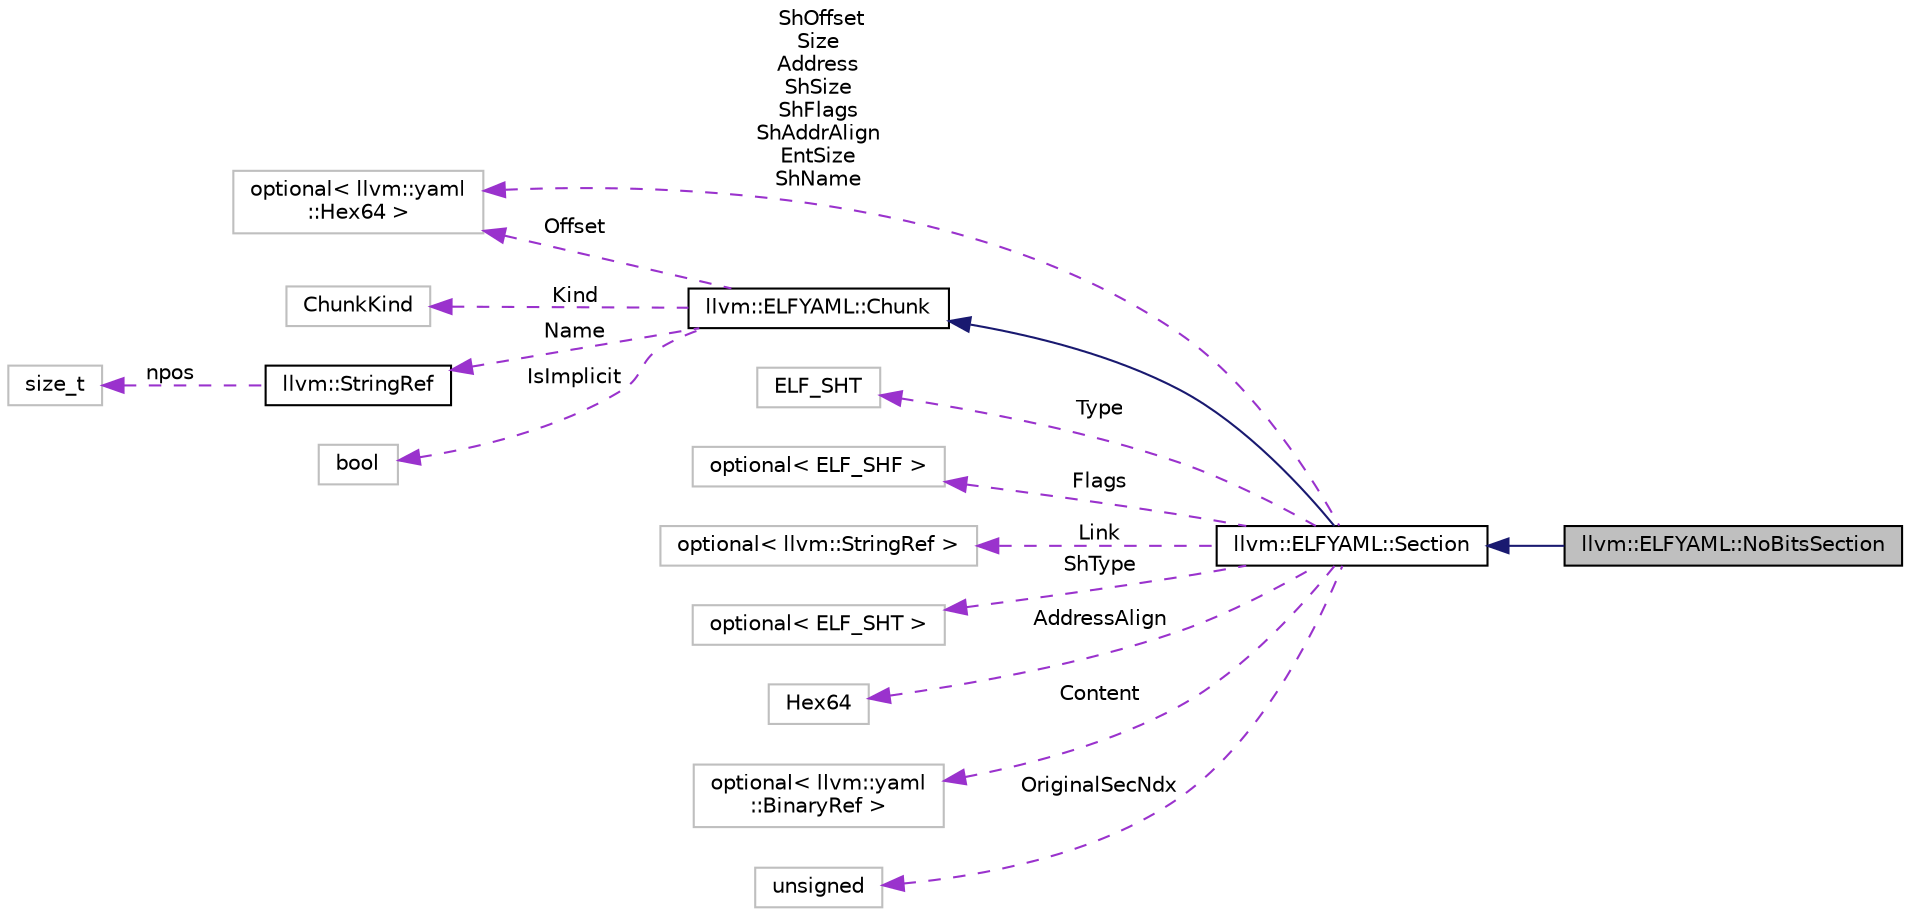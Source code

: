 digraph "llvm::ELFYAML::NoBitsSection"
{
 // LATEX_PDF_SIZE
  bgcolor="transparent";
  edge [fontname="Helvetica",fontsize="10",labelfontname="Helvetica",labelfontsize="10"];
  node [fontname="Helvetica",fontsize="10",shape=record];
  rankdir="LR";
  Node1 [label="llvm::ELFYAML::NoBitsSection",height=0.2,width=0.4,color="black", fillcolor="grey75", style="filled", fontcolor="black",tooltip=" "];
  Node2 -> Node1 [dir="back",color="midnightblue",fontsize="10",style="solid",fontname="Helvetica"];
  Node2 [label="llvm::ELFYAML::Section",height=0.2,width=0.4,color="black",URL="$structllvm_1_1ELFYAML_1_1Section.html",tooltip=" "];
  Node3 -> Node2 [dir="back",color="midnightblue",fontsize="10",style="solid",fontname="Helvetica"];
  Node3 [label="llvm::ELFYAML::Chunk",height=0.2,width=0.4,color="black",URL="$structllvm_1_1ELFYAML_1_1Chunk.html",tooltip=" "];
  Node4 -> Node3 [dir="back",color="darkorchid3",fontsize="10",style="dashed",label=" Kind" ,fontname="Helvetica"];
  Node4 [label="ChunkKind",height=0.2,width=0.4,color="grey75",tooltip=" "];
  Node5 -> Node3 [dir="back",color="darkorchid3",fontsize="10",style="dashed",label=" Offset" ,fontname="Helvetica"];
  Node5 [label="optional\< llvm::yaml\l::Hex64 \>",height=0.2,width=0.4,color="grey75",tooltip=" "];
  Node6 -> Node3 [dir="back",color="darkorchid3",fontsize="10",style="dashed",label=" IsImplicit" ,fontname="Helvetica"];
  Node6 [label="bool",height=0.2,width=0.4,color="grey75",tooltip=" "];
  Node7 -> Node3 [dir="back",color="darkorchid3",fontsize="10",style="dashed",label=" Name" ,fontname="Helvetica"];
  Node7 [label="llvm::StringRef",height=0.2,width=0.4,color="black",URL="$classllvm_1_1StringRef.html",tooltip="StringRef - Represent a constant reference to a string, i.e."];
  Node8 -> Node7 [dir="back",color="darkorchid3",fontsize="10",style="dashed",label=" npos" ,fontname="Helvetica"];
  Node8 [label="size_t",height=0.2,width=0.4,color="grey75",tooltip=" "];
  Node9 -> Node2 [dir="back",color="darkorchid3",fontsize="10",style="dashed",label=" Type" ,fontname="Helvetica"];
  Node9 [label="ELF_SHT",height=0.2,width=0.4,color="grey75",tooltip=" "];
  Node10 -> Node2 [dir="back",color="darkorchid3",fontsize="10",style="dashed",label=" Flags" ,fontname="Helvetica"];
  Node10 [label="optional\< ELF_SHF \>",height=0.2,width=0.4,color="grey75",tooltip=" "];
  Node11 -> Node2 [dir="back",color="darkorchid3",fontsize="10",style="dashed",label=" Link" ,fontname="Helvetica"];
  Node11 [label="optional\< llvm::StringRef \>",height=0.2,width=0.4,color="grey75",tooltip=" "];
  Node12 -> Node2 [dir="back",color="darkorchid3",fontsize="10",style="dashed",label=" ShType" ,fontname="Helvetica"];
  Node12 [label="optional\< ELF_SHT \>",height=0.2,width=0.4,color="grey75",tooltip=" "];
  Node13 -> Node2 [dir="back",color="darkorchid3",fontsize="10",style="dashed",label=" AddressAlign" ,fontname="Helvetica"];
  Node13 [label="Hex64",height=0.2,width=0.4,color="grey75",tooltip=" "];
  Node5 -> Node2 [dir="back",color="darkorchid3",fontsize="10",style="dashed",label=" ShOffset\nSize\nAddress\nShSize\nShFlags\nShAddrAlign\nEntSize\nShName" ,fontname="Helvetica"];
  Node14 -> Node2 [dir="back",color="darkorchid3",fontsize="10",style="dashed",label=" Content" ,fontname="Helvetica"];
  Node14 [label="optional\< llvm::yaml\l::BinaryRef \>",height=0.2,width=0.4,color="grey75",tooltip=" "];
  Node15 -> Node2 [dir="back",color="darkorchid3",fontsize="10",style="dashed",label=" OriginalSecNdx" ,fontname="Helvetica"];
  Node15 [label="unsigned",height=0.2,width=0.4,color="grey75",tooltip=" "];
}
